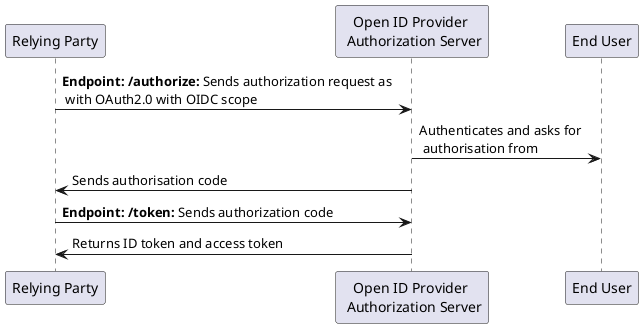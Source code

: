@startuml

participant "Relying Party" as relying_party
participant "Open ID Provider \n Authorization Server" as open_id_provider
participant "End User" as end_user

relying_party -> open_id_provider: **Endpoint: /authorize:** Sends authorization request as \n with OAuth2.0 with OIDC scope
open_id_provider -> end_user: Authenticates and asks for \n authorisation from
open_id_provider -> relying_party: Sends authorisation code
relying_party -> open_id_provider: **Endpoint: /token:** Sends authorization code
open_id_provider -> relying_party: Returns ID token and access token

@enduml